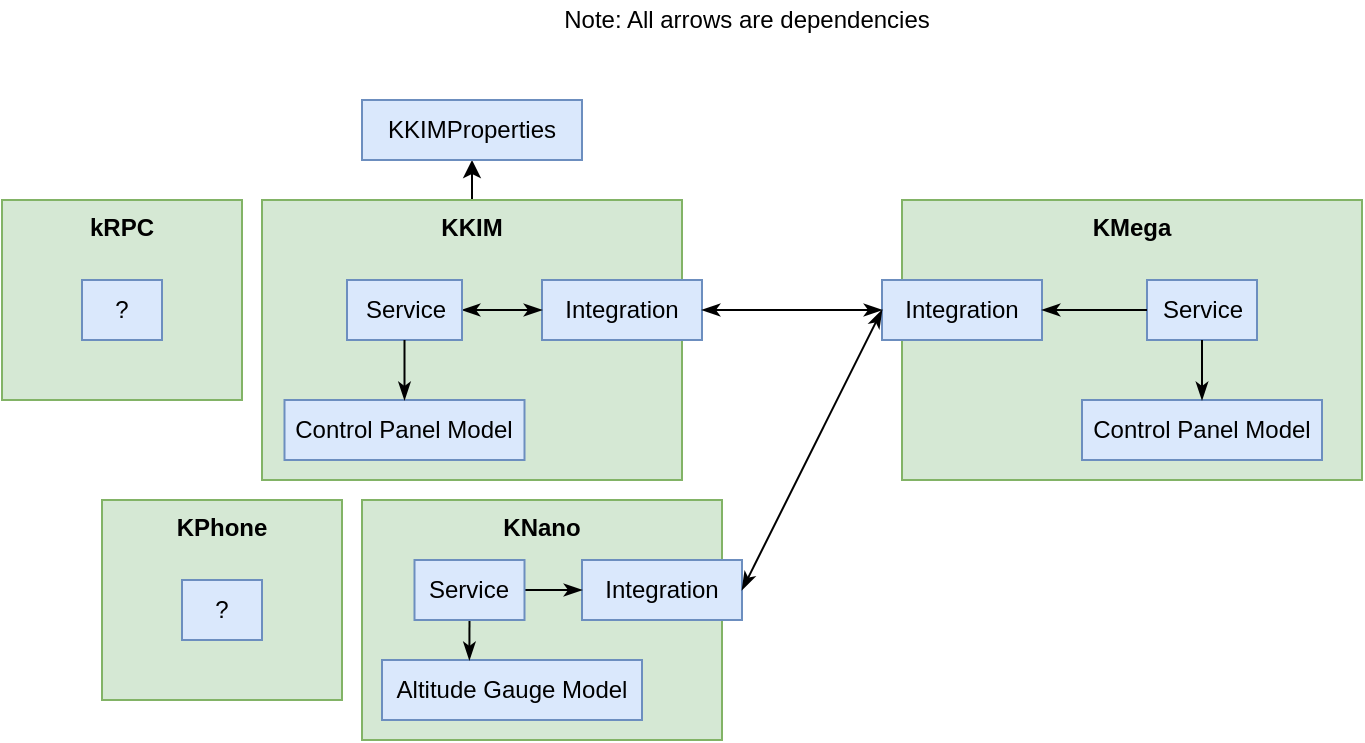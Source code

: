 <mxfile version="16.5.1" type="device"><diagram id="ta347AwdbOB_alLUt92u" name="Page-1"><mxGraphModel dx="1102" dy="1025" grid="1" gridSize="10" guides="1" tooltips="1" connect="1" arrows="1" fold="1" page="1" pageScale="1" pageWidth="1169" pageHeight="827" background="none" math="0" shadow="0"><root><mxCell id="0"/><mxCell id="1" style="" parent="0"/><mxCell id="i1x_jjfKl1sIhqHf4DfG-1" value="Note: All arrows are dependencies" style="text;html=1;strokeColor=none;fillColor=none;align=center;verticalAlign=middle;whiteSpace=wrap;rounded=0;" parent="1" vertex="1"><mxGeometry x="490" y="140" width="225" height="20" as="geometry"/></mxCell><mxCell id="A3Q5kW4N1u_QLnvXHeId-2" style="rounded=0;orthogonalLoop=1;jettySize=auto;html=1;exitX=0.5;exitY=0;exitDx=0;exitDy=0;entryX=0.5;entryY=1;entryDx=0;entryDy=0;" edge="1" parent="1" source="i1x_jjfKl1sIhqHf4DfG-2" target="A3Q5kW4N1u_QLnvXHeId-1"><mxGeometry relative="1" as="geometry"/></mxCell><mxCell id="i1x_jjfKl1sIhqHf4DfG-2" value="&lt;b&gt;KKIM&lt;/b&gt;" style="rounded=0;whiteSpace=wrap;html=1;verticalAlign=top;fillColor=#d5e8d4;strokeColor=#82b366;" parent="1" vertex="1"><mxGeometry x="360" y="240" width="210" height="140" as="geometry"/></mxCell><mxCell id="i1x_jjfKl1sIhqHf4DfG-3" value="&lt;b&gt;KPhone&lt;/b&gt;" style="rounded=0;whiteSpace=wrap;html=1;verticalAlign=top;fillColor=#d5e8d4;strokeColor=#82b366;" parent="1" vertex="1"><mxGeometry x="280" y="390" width="120" height="100" as="geometry"/></mxCell><mxCell id="i1x_jjfKl1sIhqHf4DfG-4" value="&lt;b&gt;KMega&lt;/b&gt;" style="rounded=0;whiteSpace=wrap;html=1;verticalAlign=top;fillColor=#d5e8d4;strokeColor=#82b366;" parent="1" vertex="1"><mxGeometry x="680" y="240" width="230" height="140" as="geometry"/></mxCell><mxCell id="i1x_jjfKl1sIhqHf4DfG-5" value="&lt;b&gt;KNano&lt;/b&gt;" style="rounded=0;whiteSpace=wrap;html=1;verticalAlign=top;fillColor=#d5e8d4;strokeColor=#82b366;" parent="1" vertex="1"><mxGeometry x="410" y="390" width="180" height="120" as="geometry"/></mxCell><mxCell id="i1x_jjfKl1sIhqHf4DfG-29" value="&lt;b&gt;kRPC&lt;/b&gt;" style="rounded=0;whiteSpace=wrap;html=1;verticalAlign=top;fillColor=#d5e8d4;strokeColor=#82b366;" parent="1" vertex="1"><mxGeometry x="230" y="240" width="120" height="100" as="geometry"/></mxCell><mxCell id="A3Q5kW4N1u_QLnvXHeId-1" value="&lt;div&gt;&lt;span&gt;KKIMProperties&lt;/span&gt;&lt;/div&gt;" style="rounded=0;whiteSpace=wrap;html=1;verticalAlign=middle;fillColor=#dae8fc;strokeColor=#6c8ebf;align=center;" vertex="1" parent="1"><mxGeometry x="410" y="190" width="110" height="30" as="geometry"/></mxCell><mxCell id="3WCQh6nw0tZCQFuMFhrC-1" value="Main" style="" parent="0"/><mxCell id="3WCQh6nw0tZCQFuMFhrC-9" value="&lt;div&gt;&lt;span&gt;Control Panel Model&lt;/span&gt;&lt;/div&gt;" style="rounded=0;whiteSpace=wrap;html=1;verticalAlign=middle;fillColor=#dae8fc;strokeColor=#6c8ebf;align=center;" parent="3WCQh6nw0tZCQFuMFhrC-1" vertex="1"><mxGeometry x="770" y="340" width="120" height="30" as="geometry"/></mxCell><mxCell id="i1x_jjfKl1sIhqHf4DfG-6" value="&lt;div&gt;&lt;span&gt;Service&lt;/span&gt;&lt;/div&gt;" style="rounded=0;whiteSpace=wrap;html=1;verticalAlign=middle;fillColor=#dae8fc;strokeColor=#6c8ebf;align=center;" parent="3WCQh6nw0tZCQFuMFhrC-1" vertex="1"><mxGeometry x="802.5" y="280" width="55" height="30" as="geometry"/></mxCell><mxCell id="i1x_jjfKl1sIhqHf4DfG-7" value="&lt;div&gt;&lt;span&gt;Integration&lt;/span&gt;&lt;/div&gt;" style="rounded=0;whiteSpace=wrap;html=1;verticalAlign=middle;fillColor=#dae8fc;strokeColor=#6c8ebf;align=center;" parent="3WCQh6nw0tZCQFuMFhrC-1" vertex="1"><mxGeometry x="670" y="280" width="80" height="30" as="geometry"/></mxCell><mxCell id="i1x_jjfKl1sIhqHf4DfG-8" value="" style="endArrow=none;html=1;exitX=1;exitY=0.5;exitDx=0;exitDy=0;endFill=0;startArrow=classicThin;startFill=1;" parent="3WCQh6nw0tZCQFuMFhrC-1" source="i1x_jjfKl1sIhqHf4DfG-7" target="i1x_jjfKl1sIhqHf4DfG-6" edge="1"><mxGeometry width="50" height="50" relative="1" as="geometry"><mxPoint x="660" y="280" as="sourcePoint"/><mxPoint x="710" y="230" as="targetPoint"/></mxGeometry></mxCell><mxCell id="i1x_jjfKl1sIhqHf4DfG-9" value="" style="endArrow=none;html=1;exitX=0.5;exitY=0;exitDx=0;exitDy=0;endFill=0;startArrow=classicThin;startFill=1;entryX=0.5;entryY=1;entryDx=0;entryDy=0;" parent="3WCQh6nw0tZCQFuMFhrC-1" source="3WCQh6nw0tZCQFuMFhrC-9" target="i1x_jjfKl1sIhqHf4DfG-6" edge="1"><mxGeometry width="50" height="50" relative="1" as="geometry"><mxPoint x="765" y="305" as="sourcePoint"/><mxPoint x="812.5" y="305" as="targetPoint"/></mxGeometry></mxCell><mxCell id="i1x_jjfKl1sIhqHf4DfG-10" value="&lt;div&gt;&lt;span&gt;Integration&lt;/span&gt;&lt;/div&gt;" style="rounded=0;whiteSpace=wrap;html=1;verticalAlign=middle;fillColor=#dae8fc;strokeColor=#6c8ebf;align=center;" parent="3WCQh6nw0tZCQFuMFhrC-1" vertex="1"><mxGeometry x="500" y="280" width="80" height="30" as="geometry"/></mxCell><mxCell id="i1x_jjfKl1sIhqHf4DfG-11" value="" style="endArrow=classicThin;html=1;exitX=1;exitY=0.5;exitDx=0;exitDy=0;endFill=1;startArrow=classicThin;startFill=1;entryX=0;entryY=0.5;entryDx=0;entryDy=0;" parent="3WCQh6nw0tZCQFuMFhrC-1" source="i1x_jjfKl1sIhqHf4DfG-10" target="i1x_jjfKl1sIhqHf4DfG-7" edge="1"><mxGeometry width="50" height="50" relative="1" as="geometry"><mxPoint x="760" y="305" as="sourcePoint"/><mxPoint x="812.5" y="305" as="targetPoint"/></mxGeometry></mxCell><mxCell id="i1x_jjfKl1sIhqHf4DfG-12" value="&lt;div&gt;&lt;span&gt;Integration&lt;/span&gt;&lt;/div&gt;" style="rounded=0;whiteSpace=wrap;html=1;verticalAlign=middle;fillColor=#dae8fc;strokeColor=#6c8ebf;align=center;" parent="3WCQh6nw0tZCQFuMFhrC-1" vertex="1"><mxGeometry x="520" y="420" width="80" height="30" as="geometry"/></mxCell><mxCell id="i1x_jjfKl1sIhqHf4DfG-13" value="" style="endArrow=classicThin;html=1;exitX=0;exitY=0.5;exitDx=0;exitDy=0;endFill=1;startArrow=classicThin;startFill=1;entryX=1;entryY=0.5;entryDx=0;entryDy=0;" parent="3WCQh6nw0tZCQFuMFhrC-1" source="i1x_jjfKl1sIhqHf4DfG-7" target="i1x_jjfKl1sIhqHf4DfG-12" edge="1"><mxGeometry width="50" height="50" relative="1" as="geometry"><mxPoint x="760" y="305" as="sourcePoint"/><mxPoint x="812.5" y="305" as="targetPoint"/></mxGeometry></mxCell><mxCell id="i1x_jjfKl1sIhqHf4DfG-19" value="&lt;div&gt;&lt;span&gt;Control Panel Model&lt;/span&gt;&lt;/div&gt;" style="rounded=0;whiteSpace=wrap;html=1;verticalAlign=middle;fillColor=#dae8fc;strokeColor=#6c8ebf;align=center;" parent="3WCQh6nw0tZCQFuMFhrC-1" vertex="1"><mxGeometry x="371.25" y="340" width="120" height="30" as="geometry"/></mxCell><mxCell id="i1x_jjfKl1sIhqHf4DfG-21" value="" style="edgeStyle=orthogonalEdgeStyle;rounded=0;orthogonalLoop=1;jettySize=auto;html=1;startArrow=classicThin;startFill=1;endArrow=classicThin;endFill=1;strokeColor=#000000;" parent="3WCQh6nw0tZCQFuMFhrC-1" source="i1x_jjfKl1sIhqHf4DfG-20" target="i1x_jjfKl1sIhqHf4DfG-10" edge="1"><mxGeometry relative="1" as="geometry"/></mxCell><mxCell id="i1x_jjfKl1sIhqHf4DfG-20" value="&lt;div&gt;&lt;span&gt;Service&lt;/span&gt;&lt;/div&gt;" style="rounded=0;whiteSpace=wrap;html=1;verticalAlign=middle;fillColor=#dae8fc;strokeColor=#6c8ebf;align=center;" parent="3WCQh6nw0tZCQFuMFhrC-1" vertex="1"><mxGeometry x="402.5" y="280" width="57.5" height="30" as="geometry"/></mxCell><mxCell id="i1x_jjfKl1sIhqHf4DfG-22" value="" style="endArrow=none;html=1;exitX=0.5;exitY=0;exitDx=0;exitDy=0;endFill=0;startArrow=classicThin;startFill=1;entryX=0.5;entryY=1;entryDx=0;entryDy=0;" parent="3WCQh6nw0tZCQFuMFhrC-1" source="i1x_jjfKl1sIhqHf4DfG-19" target="i1x_jjfKl1sIhqHf4DfG-20" edge="1"><mxGeometry width="50" height="50" relative="1" as="geometry"><mxPoint x="760" y="305" as="sourcePoint"/><mxPoint x="812.5" y="305" as="targetPoint"/></mxGeometry></mxCell><mxCell id="i1x_jjfKl1sIhqHf4DfG-23" value="&lt;div&gt;&lt;span&gt;?&lt;/span&gt;&lt;/div&gt;" style="rounded=0;whiteSpace=wrap;html=1;verticalAlign=middle;fillColor=#dae8fc;strokeColor=#6c8ebf;align=center;" parent="3WCQh6nw0tZCQFuMFhrC-1" vertex="1"><mxGeometry x="320" y="430" width="40" height="30" as="geometry"/></mxCell><mxCell id="i1x_jjfKl1sIhqHf4DfG-24" value="&lt;div&gt;&lt;span&gt;Altitude Gauge Model&lt;/span&gt;&lt;/div&gt;" style="rounded=0;whiteSpace=wrap;html=1;verticalAlign=middle;fillColor=#dae8fc;strokeColor=#6c8ebf;align=center;" parent="3WCQh6nw0tZCQFuMFhrC-1" vertex="1"><mxGeometry x="420" y="470" width="130" height="30" as="geometry"/></mxCell><mxCell id="i1x_jjfKl1sIhqHf4DfG-26" value="" style="edgeStyle=orthogonalEdgeStyle;rounded=0;orthogonalLoop=1;jettySize=auto;html=1;startArrow=none;startFill=0;endArrow=classicThin;endFill=1;strokeColor=#000000;" parent="3WCQh6nw0tZCQFuMFhrC-1" source="i1x_jjfKl1sIhqHf4DfG-25" target="i1x_jjfKl1sIhqHf4DfG-12" edge="1"><mxGeometry relative="1" as="geometry"/></mxCell><mxCell id="i1x_jjfKl1sIhqHf4DfG-27" style="edgeStyle=orthogonalEdgeStyle;rounded=0;orthogonalLoop=1;jettySize=auto;html=1;exitX=0.5;exitY=1;exitDx=0;exitDy=0;entryX=0.336;entryY=0;entryDx=0;entryDy=0;entryPerimeter=0;startArrow=none;startFill=0;endArrow=classicThin;endFill=1;strokeColor=#000000;" parent="3WCQh6nw0tZCQFuMFhrC-1" source="i1x_jjfKl1sIhqHf4DfG-25" target="i1x_jjfKl1sIhqHf4DfG-24" edge="1"><mxGeometry relative="1" as="geometry"/></mxCell><mxCell id="i1x_jjfKl1sIhqHf4DfG-25" value="&lt;div&gt;&lt;span&gt;Service&lt;/span&gt;&lt;/div&gt;" style="rounded=0;whiteSpace=wrap;html=1;verticalAlign=middle;fillColor=#dae8fc;strokeColor=#6c8ebf;align=center;" parent="3WCQh6nw0tZCQFuMFhrC-1" vertex="1"><mxGeometry x="436.25" y="420" width="55" height="30" as="geometry"/></mxCell><mxCell id="i1x_jjfKl1sIhqHf4DfG-28" value="&lt;div&gt;&lt;span&gt;?&lt;/span&gt;&lt;/div&gt;" style="rounded=0;whiteSpace=wrap;html=1;verticalAlign=middle;fillColor=#dae8fc;strokeColor=#6c8ebf;align=center;" parent="3WCQh6nw0tZCQFuMFhrC-1" vertex="1"><mxGeometry x="270" y="280" width="40" height="30" as="geometry"/></mxCell></root></mxGraphModel></diagram></mxfile>